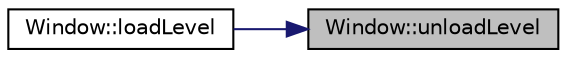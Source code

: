 digraph "Window::unloadLevel"
{
 // LATEX_PDF_SIZE
  edge [fontname="Helvetica",fontsize="10",labelfontname="Helvetica",labelfontsize="10"];
  node [fontname="Helvetica",fontsize="10",shape=record];
  rankdir="RL";
  Node1 [label="Window::unloadLevel",height=0.2,width=0.4,color="black", fillcolor="grey75", style="filled", fontcolor="black",tooltip=" "];
  Node1 -> Node2 [dir="back",color="midnightblue",fontsize="10",style="solid",fontname="Helvetica"];
  Node2 [label="Window::loadLevel",height=0.2,width=0.4,color="black", fillcolor="white", style="filled",URL="$class_window.html#a8268d08ff849509e5b782e7900be1b31",tooltip=" "];
}

